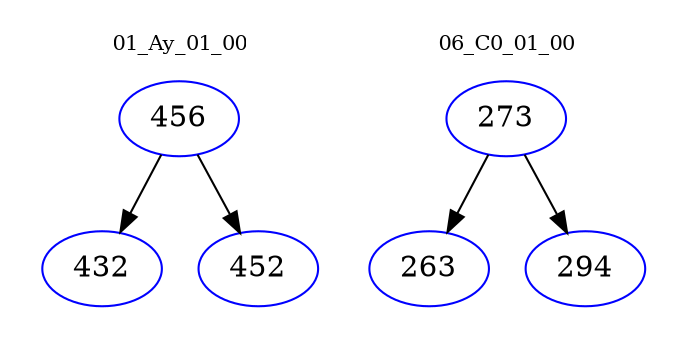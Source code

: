 digraph{
subgraph cluster_0 {
color = white
label = "01_Ay_01_00";
fontsize=10;
T0_456 [label="456", color="blue"]
T0_456 -> T0_432 [color="black"]
T0_432 [label="432", color="blue"]
T0_456 -> T0_452 [color="black"]
T0_452 [label="452", color="blue"]
}
subgraph cluster_1 {
color = white
label = "06_C0_01_00";
fontsize=10;
T1_273 [label="273", color="blue"]
T1_273 -> T1_263 [color="black"]
T1_263 [label="263", color="blue"]
T1_273 -> T1_294 [color="black"]
T1_294 [label="294", color="blue"]
}
}
